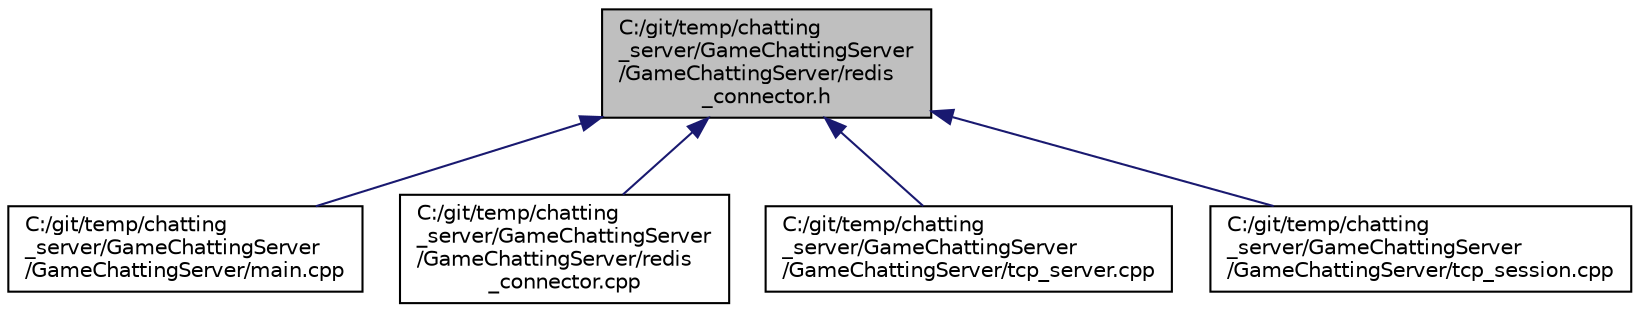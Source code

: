 digraph "C:/git/temp/chatting_server/GameChattingServer/GameChattingServer/redis_connector.h"
{
  edge [fontname="Helvetica",fontsize="10",labelfontname="Helvetica",labelfontsize="10"];
  node [fontname="Helvetica",fontsize="10",shape=record];
  Node42 [label="C:/git/temp/chatting\l_server/GameChattingServer\l/GameChattingServer/redis\l_connector.h",height=0.2,width=0.4,color="black", fillcolor="grey75", style="filled", fontcolor="black"];
  Node42 -> Node43 [dir="back",color="midnightblue",fontsize="10",style="solid",fontname="Helvetica"];
  Node43 [label="C:/git/temp/chatting\l_server/GameChattingServer\l/GameChattingServer/main.cpp",height=0.2,width=0.4,color="black", fillcolor="white", style="filled",URL="$main_8cpp.html"];
  Node42 -> Node44 [dir="back",color="midnightblue",fontsize="10",style="solid",fontname="Helvetica"];
  Node44 [label="C:/git/temp/chatting\l_server/GameChattingServer\l/GameChattingServer/redis\l_connector.cpp",height=0.2,width=0.4,color="black", fillcolor="white", style="filled",URL="$redis__connector_8cpp.html"];
  Node42 -> Node45 [dir="back",color="midnightblue",fontsize="10",style="solid",fontname="Helvetica"];
  Node45 [label="C:/git/temp/chatting\l_server/GameChattingServer\l/GameChattingServer/tcp_server.cpp",height=0.2,width=0.4,color="black", fillcolor="white", style="filled",URL="$tcp__server_8cpp.html"];
  Node42 -> Node46 [dir="back",color="midnightblue",fontsize="10",style="solid",fontname="Helvetica"];
  Node46 [label="C:/git/temp/chatting\l_server/GameChattingServer\l/GameChattingServer/tcp_session.cpp",height=0.2,width=0.4,color="black", fillcolor="white", style="filled",URL="$tcp__session_8cpp.html"];
}

